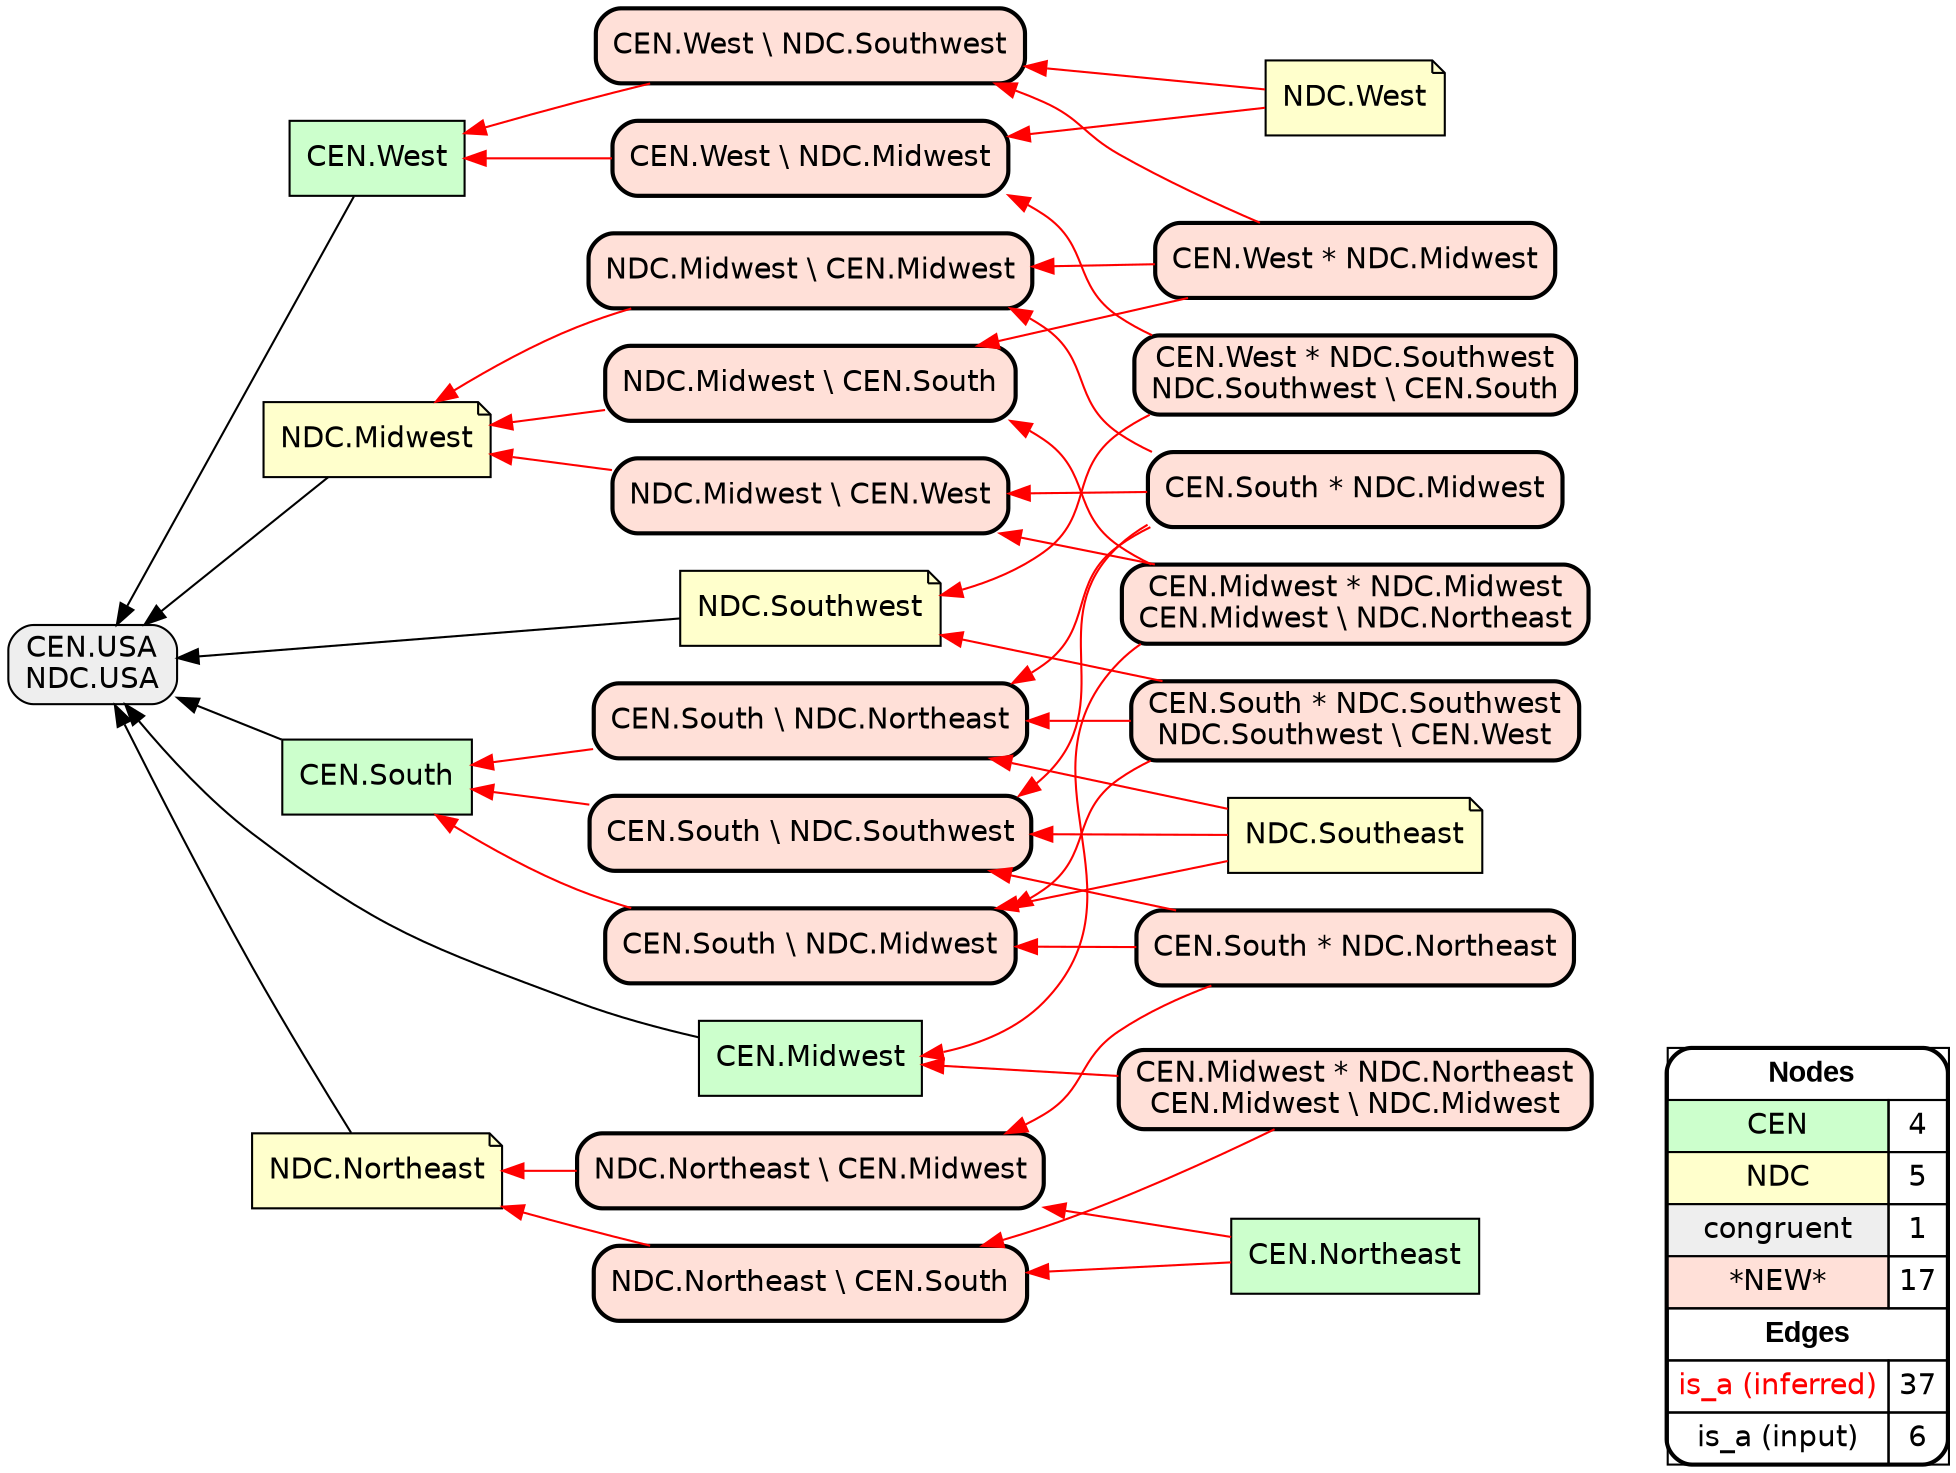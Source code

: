digraph{
rankdir=RL
node[shape=box style=filled fillcolor="#CCFFCC" fontname="helvetica"] 
"CEN.Midwest"
"CEN.West"
"CEN.Northeast"
"CEN.South"
node[shape=note style=filled fillcolor="#FFFFCC" fontname="helvetica"] 
"NDC.West"
"NDC.Southeast"
"NDC.Midwest"
"NDC.Southwest"
"NDC.Northeast"
node[shape=box style="filled,rounded" fillcolor="#EEEEEE" fontname="helvetica"] 
"CEN.USA\nNDC.USA"
node[shape=box style="filled,rounded,bold" fillcolor="#FFE0D8" fontname="helvetica"] 
"CEN.South \\ NDC.Southwest"
"CEN.Midwest * NDC.Midwest\nCEN.Midwest \\ NDC.Northeast"
"CEN.South \\ NDC.Northeast"
"CEN.South * NDC.Midwest"
"CEN.South \\ NDC.Midwest"
"NDC.Northeast \\ CEN.Midwest"
"NDC.Northeast \\ CEN.South"
"CEN.West \\ NDC.Midwest"
"CEN.West * NDC.Southwest\nNDC.Southwest \\ CEN.South"
"CEN.West * NDC.Midwest"
"NDC.Midwest \\ CEN.West"
"CEN.West \\ NDC.Southwest"
"CEN.Midwest * NDC.Northeast\nCEN.Midwest \\ NDC.Midwest"
"CEN.South * NDC.Southwest\nNDC.Southwest \\ CEN.West"
"NDC.Midwest \\ CEN.South"
"CEN.South * NDC.Northeast"
"NDC.Midwest \\ CEN.Midwest"
edge[arrowhead=normal style=dotted color="#000000" constraint=true penwidth=1]
edge[arrowhead=normal style=solid color="#FF0000" constraint=true penwidth=1]
"CEN.West * NDC.Midwest" -> "CEN.West \\ NDC.Southwest"
"CEN.South * NDC.Midwest" -> "CEN.South \\ NDC.Southwest"
"NDC.West" -> "CEN.West \\ NDC.Southwest"
"CEN.South \\ NDC.Midwest" -> "CEN.South"
"NDC.Midwest \\ CEN.Midwest" -> "NDC.Midwest"
"CEN.Midwest * NDC.Midwest\nCEN.Midwest \\ NDC.Northeast" -> "NDC.Midwest \\ CEN.South"
"NDC.Midwest \\ CEN.South" -> "NDC.Midwest"
"CEN.West * NDC.Southwest\nNDC.Southwest \\ CEN.South" -> "CEN.West \\ NDC.Midwest"
"NDC.Northeast \\ CEN.South" -> "NDC.Northeast"
"CEN.West * NDC.Midwest" -> "NDC.Midwest \\ CEN.Midwest"
"CEN.Midwest * NDC.Midwest\nCEN.Midwest \\ NDC.Northeast" -> "NDC.Midwest \\ CEN.West"
"CEN.West * NDC.Southwest\nNDC.Southwest \\ CEN.South" -> "NDC.Southwest"
"CEN.South * NDC.Northeast" -> "CEN.South \\ NDC.Midwest"
"CEN.South * NDC.Southwest\nNDC.Southwest \\ CEN.West" -> "CEN.South \\ NDC.Midwest"
"CEN.South * NDC.Northeast" -> "NDC.Northeast \\ CEN.Midwest"
"CEN.South \\ NDC.Northeast" -> "CEN.South"
"CEN.South * NDC.Midwest" -> "NDC.Midwest \\ CEN.Midwest"
"NDC.Southeast" -> "CEN.South \\ NDC.Northeast"
"CEN.South * NDC.Southwest\nNDC.Southwest \\ CEN.West" -> "CEN.South \\ NDC.Northeast"
"CEN.West \\ NDC.Southwest" -> "CEN.West"
"NDC.Southeast" -> "CEN.South \\ NDC.Midwest"
"NDC.Southeast" -> "CEN.South \\ NDC.Southwest"
"NDC.West" -> "CEN.West \\ NDC.Midwest"
"CEN.Northeast" -> "NDC.Northeast \\ CEN.Midwest"
"CEN.South * NDC.Midwest" -> "CEN.South \\ NDC.Northeast"
"CEN.Midwest * NDC.Northeast\nCEN.Midwest \\ NDC.Midwest" -> "NDC.Northeast \\ CEN.South"
"CEN.South \\ NDC.Southwest" -> "CEN.South"
"CEN.West \\ NDC.Midwest" -> "CEN.West"
"CEN.West * NDC.Midwest" -> "NDC.Midwest \\ CEN.South"
"CEN.South * NDC.Southwest\nNDC.Southwest \\ CEN.West" -> "NDC.Southwest"
"NDC.Midwest \\ CEN.West" -> "NDC.Midwest"
"CEN.Northeast" -> "NDC.Northeast \\ CEN.South"
"CEN.Midwest * NDC.Midwest\nCEN.Midwest \\ NDC.Northeast" -> "CEN.Midwest"
"CEN.South * NDC.Northeast" -> "CEN.South \\ NDC.Southwest"
"CEN.South * NDC.Midwest" -> "NDC.Midwest \\ CEN.West"
"CEN.Midwest * NDC.Northeast\nCEN.Midwest \\ NDC.Midwest" -> "CEN.Midwest"
"NDC.Northeast \\ CEN.Midwest" -> "NDC.Northeast"
edge[arrowhead=normal style=solid color="#000000" constraint=true penwidth=1]
"CEN.South" -> "CEN.USA\nNDC.USA"
"NDC.Midwest" -> "CEN.USA\nNDC.USA"
"CEN.Midwest" -> "CEN.USA\nNDC.USA"
"NDC.Northeast" -> "CEN.USA\nNDC.USA"
"NDC.Southwest" -> "CEN.USA\nNDC.USA"
"CEN.West" -> "CEN.USA\nNDC.USA"
node[shape=box] 
{rank=source Legend [fillcolor= white margin=0 label=< 
 <TABLE BORDER="0" CELLBORDER="1" CELLSPACING="0" CELLPADDING="4"> 
<TR> <TD COLSPAN="2"><font face="Arial Black"> Nodes</font></TD> </TR> 
<TR> 
 <TD bgcolor="#CCFFCC" fontname="helvetica">CEN</TD> 
 <TD>4</TD> 
 </TR> 
<TR> 
 <TD bgcolor="#FFFFCC" fontname="helvetica">NDC</TD> 
 <TD>5</TD> 
 </TR> 
<TR> 
 <TD bgcolor="#EEEEEE" fontname="helvetica">congruent</TD> 
 <TD>1</TD> 
 </TR> 
<TR> 
 <TD bgcolor="#FFE0D8" fontname="helvetica">*NEW*</TD> 
 <TD>17</TD> 
 </TR> 
<TR> <TD COLSPAN="2"><font face = "Arial Black"> Edges </font></TD> </TR> 
<TR> 
 <TD><font color ="#FF0000">is_a (inferred)</font></TD><TD>37</TD>
</TR>
<TR> 
 <TD><font color ="#000000">is_a (input)</font></TD><TD>6</TD>
</TR>
</TABLE> 
 >] } 
}